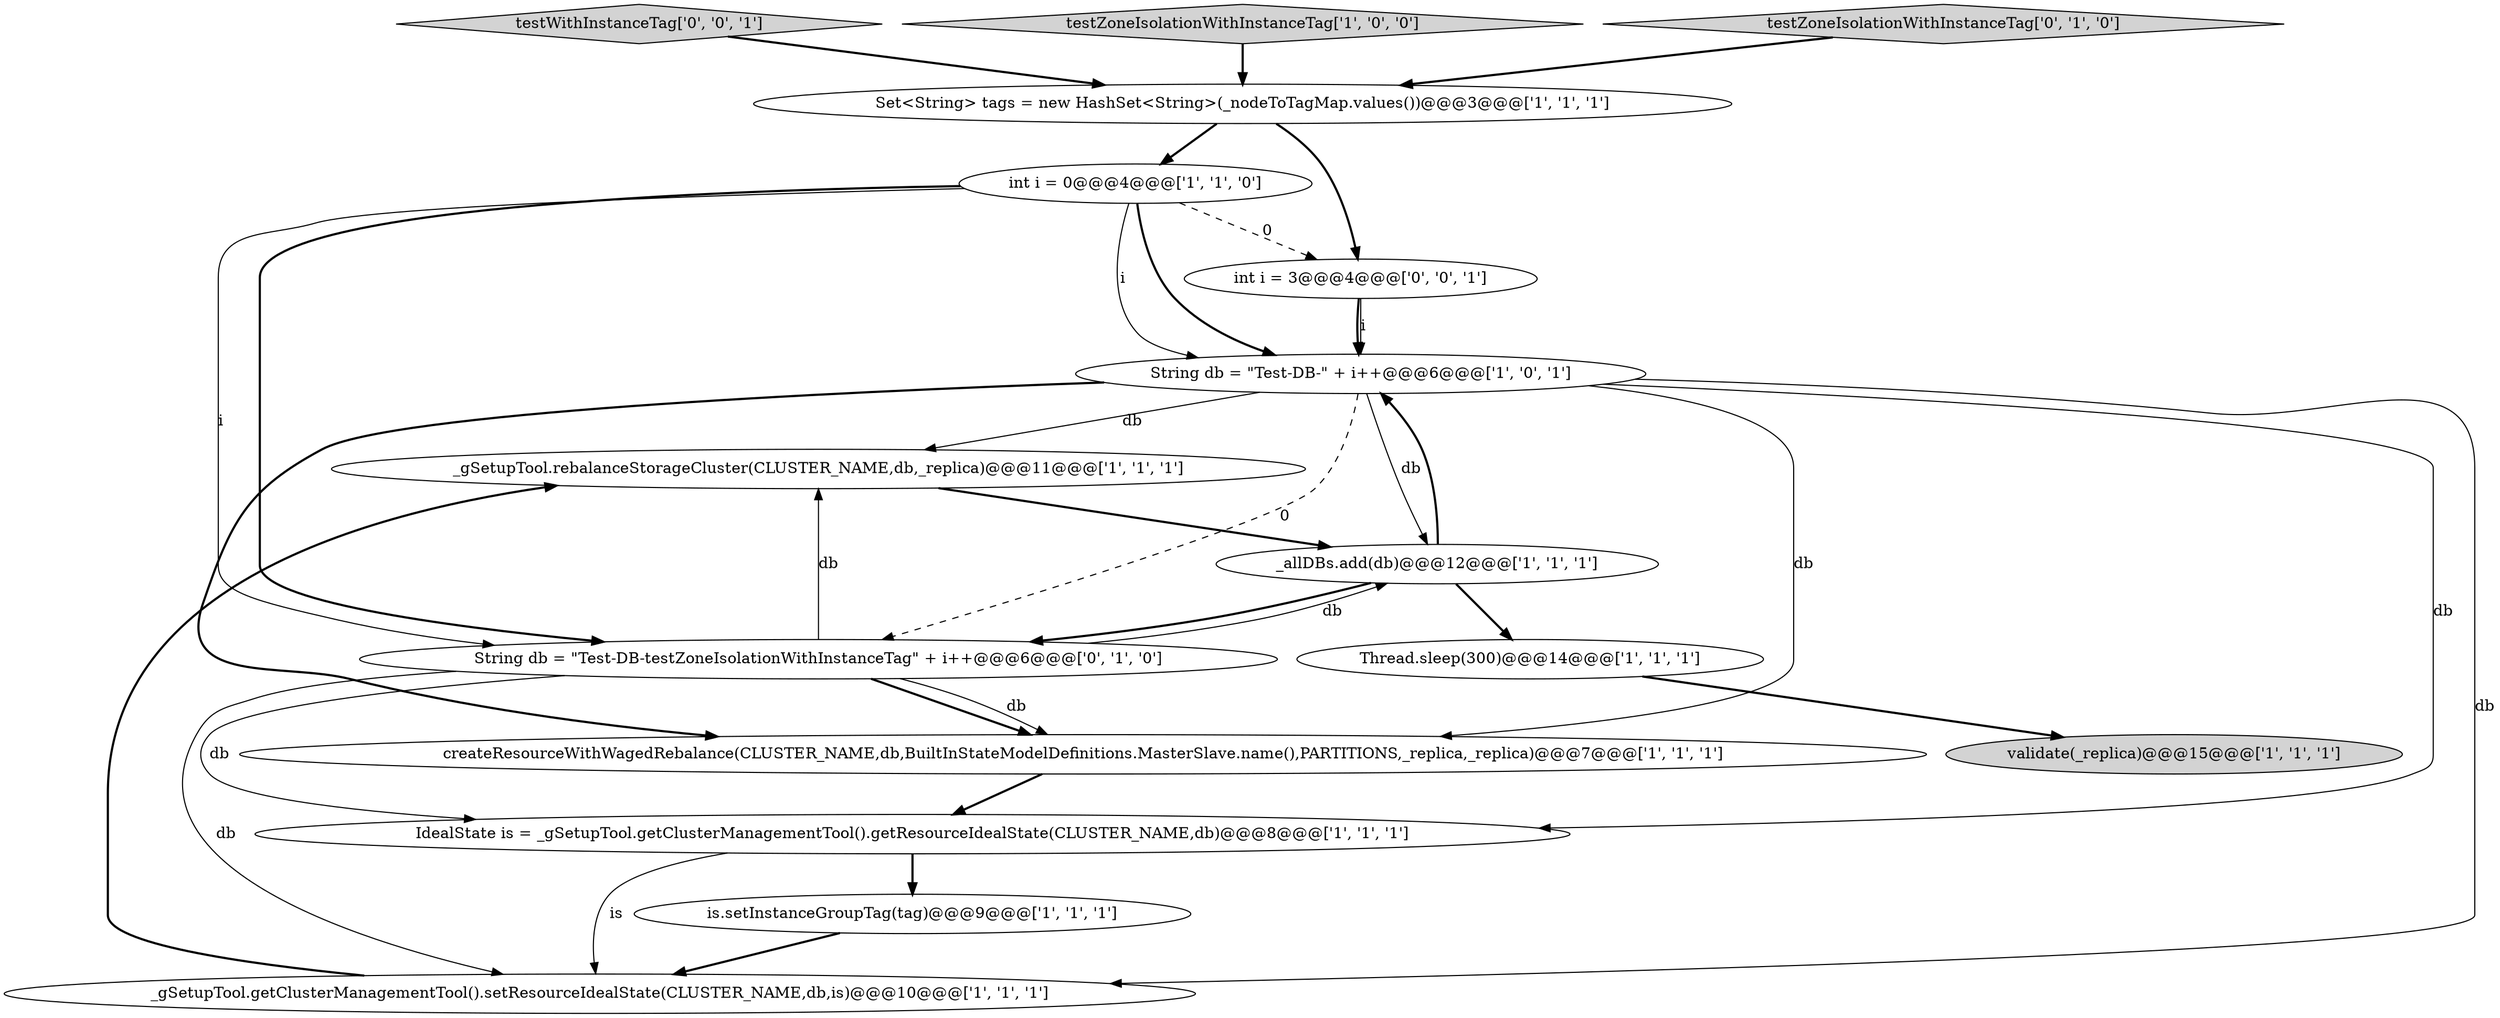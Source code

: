 digraph {
15 [style = filled, label = "testWithInstanceTag['0', '0', '1']", fillcolor = lightgray, shape = diamond image = "AAA0AAABBB3BBB"];
6 [style = filled, label = "Set<String> tags = new HashSet<String>(_nodeToTagMap.values())@@@3@@@['1', '1', '1']", fillcolor = white, shape = ellipse image = "AAA0AAABBB1BBB"];
1 [style = filled, label = "String db = \"Test-DB-\" + i++@@@6@@@['1', '0', '1']", fillcolor = white, shape = ellipse image = "AAA0AAABBB1BBB"];
4 [style = filled, label = "is.setInstanceGroupTag(tag)@@@9@@@['1', '1', '1']", fillcolor = white, shape = ellipse image = "AAA0AAABBB1BBB"];
3 [style = filled, label = "testZoneIsolationWithInstanceTag['1', '0', '0']", fillcolor = lightgray, shape = diamond image = "AAA0AAABBB1BBB"];
8 [style = filled, label = "_gSetupTool.rebalanceStorageCluster(CLUSTER_NAME,db,_replica)@@@11@@@['1', '1', '1']", fillcolor = white, shape = ellipse image = "AAA0AAABBB1BBB"];
13 [style = filled, label = "String db = \"Test-DB-testZoneIsolationWithInstanceTag\" + i++@@@6@@@['0', '1', '0']", fillcolor = white, shape = ellipse image = "AAA1AAABBB2BBB"];
14 [style = filled, label = "int i = 3@@@4@@@['0', '0', '1']", fillcolor = white, shape = ellipse image = "AAA0AAABBB3BBB"];
10 [style = filled, label = "Thread.sleep(300)@@@14@@@['1', '1', '1']", fillcolor = white, shape = ellipse image = "AAA0AAABBB1BBB"];
7 [style = filled, label = "IdealState is = _gSetupTool.getClusterManagementTool().getResourceIdealState(CLUSTER_NAME,db)@@@8@@@['1', '1', '1']", fillcolor = white, shape = ellipse image = "AAA0AAABBB1BBB"];
9 [style = filled, label = "createResourceWithWagedRebalance(CLUSTER_NAME,db,BuiltInStateModelDefinitions.MasterSlave.name(),PARTITIONS,_replica,_replica)@@@7@@@['1', '1', '1']", fillcolor = white, shape = ellipse image = "AAA0AAABBB1BBB"];
12 [style = filled, label = "testZoneIsolationWithInstanceTag['0', '1', '0']", fillcolor = lightgray, shape = diamond image = "AAA0AAABBB2BBB"];
11 [style = filled, label = "_gSetupTool.getClusterManagementTool().setResourceIdealState(CLUSTER_NAME,db,is)@@@10@@@['1', '1', '1']", fillcolor = white, shape = ellipse image = "AAA0AAABBB1BBB"];
2 [style = filled, label = "_allDBs.add(db)@@@12@@@['1', '1', '1']", fillcolor = white, shape = ellipse image = "AAA0AAABBB1BBB"];
5 [style = filled, label = "validate(_replica)@@@15@@@['1', '1', '1']", fillcolor = lightgray, shape = ellipse image = "AAA0AAABBB1BBB"];
0 [style = filled, label = "int i = 0@@@4@@@['1', '1', '0']", fillcolor = white, shape = ellipse image = "AAA0AAABBB1BBB"];
1->9 [style = bold, label=""];
0->1 [style = solid, label="i"];
2->13 [style = bold, label=""];
4->11 [style = bold, label=""];
6->0 [style = bold, label=""];
14->1 [style = solid, label="i"];
0->14 [style = dashed, label="0"];
2->10 [style = bold, label=""];
1->8 [style = solid, label="db"];
1->11 [style = solid, label="db"];
0->13 [style = bold, label=""];
7->11 [style = solid, label="is"];
15->6 [style = bold, label=""];
0->1 [style = bold, label=""];
1->13 [style = dashed, label="0"];
3->6 [style = bold, label=""];
14->1 [style = bold, label=""];
8->2 [style = bold, label=""];
6->14 [style = bold, label=""];
1->2 [style = solid, label="db"];
7->4 [style = bold, label=""];
11->8 [style = bold, label=""];
13->11 [style = solid, label="db"];
2->1 [style = bold, label=""];
13->2 [style = solid, label="db"];
1->9 [style = solid, label="db"];
1->7 [style = solid, label="db"];
13->9 [style = bold, label=""];
0->13 [style = solid, label="i"];
13->9 [style = solid, label="db"];
13->7 [style = solid, label="db"];
10->5 [style = bold, label=""];
13->8 [style = solid, label="db"];
12->6 [style = bold, label=""];
9->7 [style = bold, label=""];
}
